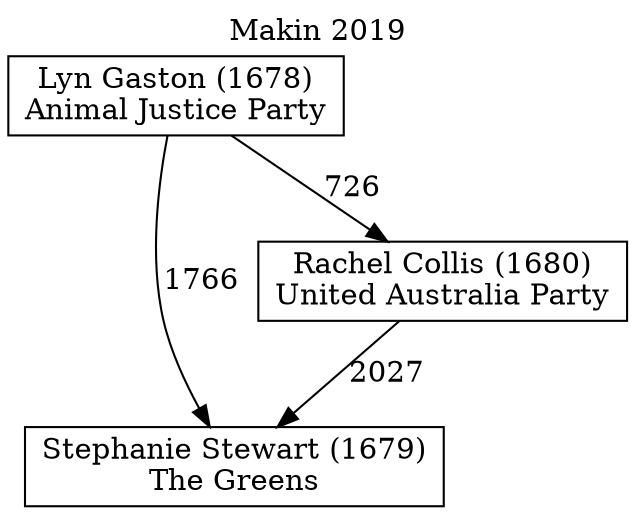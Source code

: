 // House preference flow
digraph "Stephanie Stewart (1679)_Makin_2019" {
	graph [label="Makin 2019" labelloc=t mclimit=10]
	node [shape=box]
	"Stephanie Stewart (1679)" [label="Stephanie Stewart (1679)
The Greens"]
	"Rachel Collis (1680)" [label="Rachel Collis (1680)
United Australia Party"]
	"Lyn Gaston (1678)" [label="Lyn Gaston (1678)
Animal Justice Party"]
	"Stephanie Stewart (1679)" [label="Stephanie Stewart (1679)
The Greens"]
	"Lyn Gaston (1678)" [label="Lyn Gaston (1678)
Animal Justice Party"]
	"Lyn Gaston (1678)" [label="Lyn Gaston (1678)
Animal Justice Party"]
	"Rachel Collis (1680)" [label="Rachel Collis (1680)
United Australia Party"]
	"Lyn Gaston (1678)" [label="Lyn Gaston (1678)
Animal Justice Party"]
	"Lyn Gaston (1678)" [label="Lyn Gaston (1678)
Animal Justice Party"]
	"Rachel Collis (1680)" -> "Stephanie Stewart (1679)" [label=2027]
	"Lyn Gaston (1678)" -> "Rachel Collis (1680)" [label=726]
	"Lyn Gaston (1678)" -> "Stephanie Stewart (1679)" [label=1766]
}
